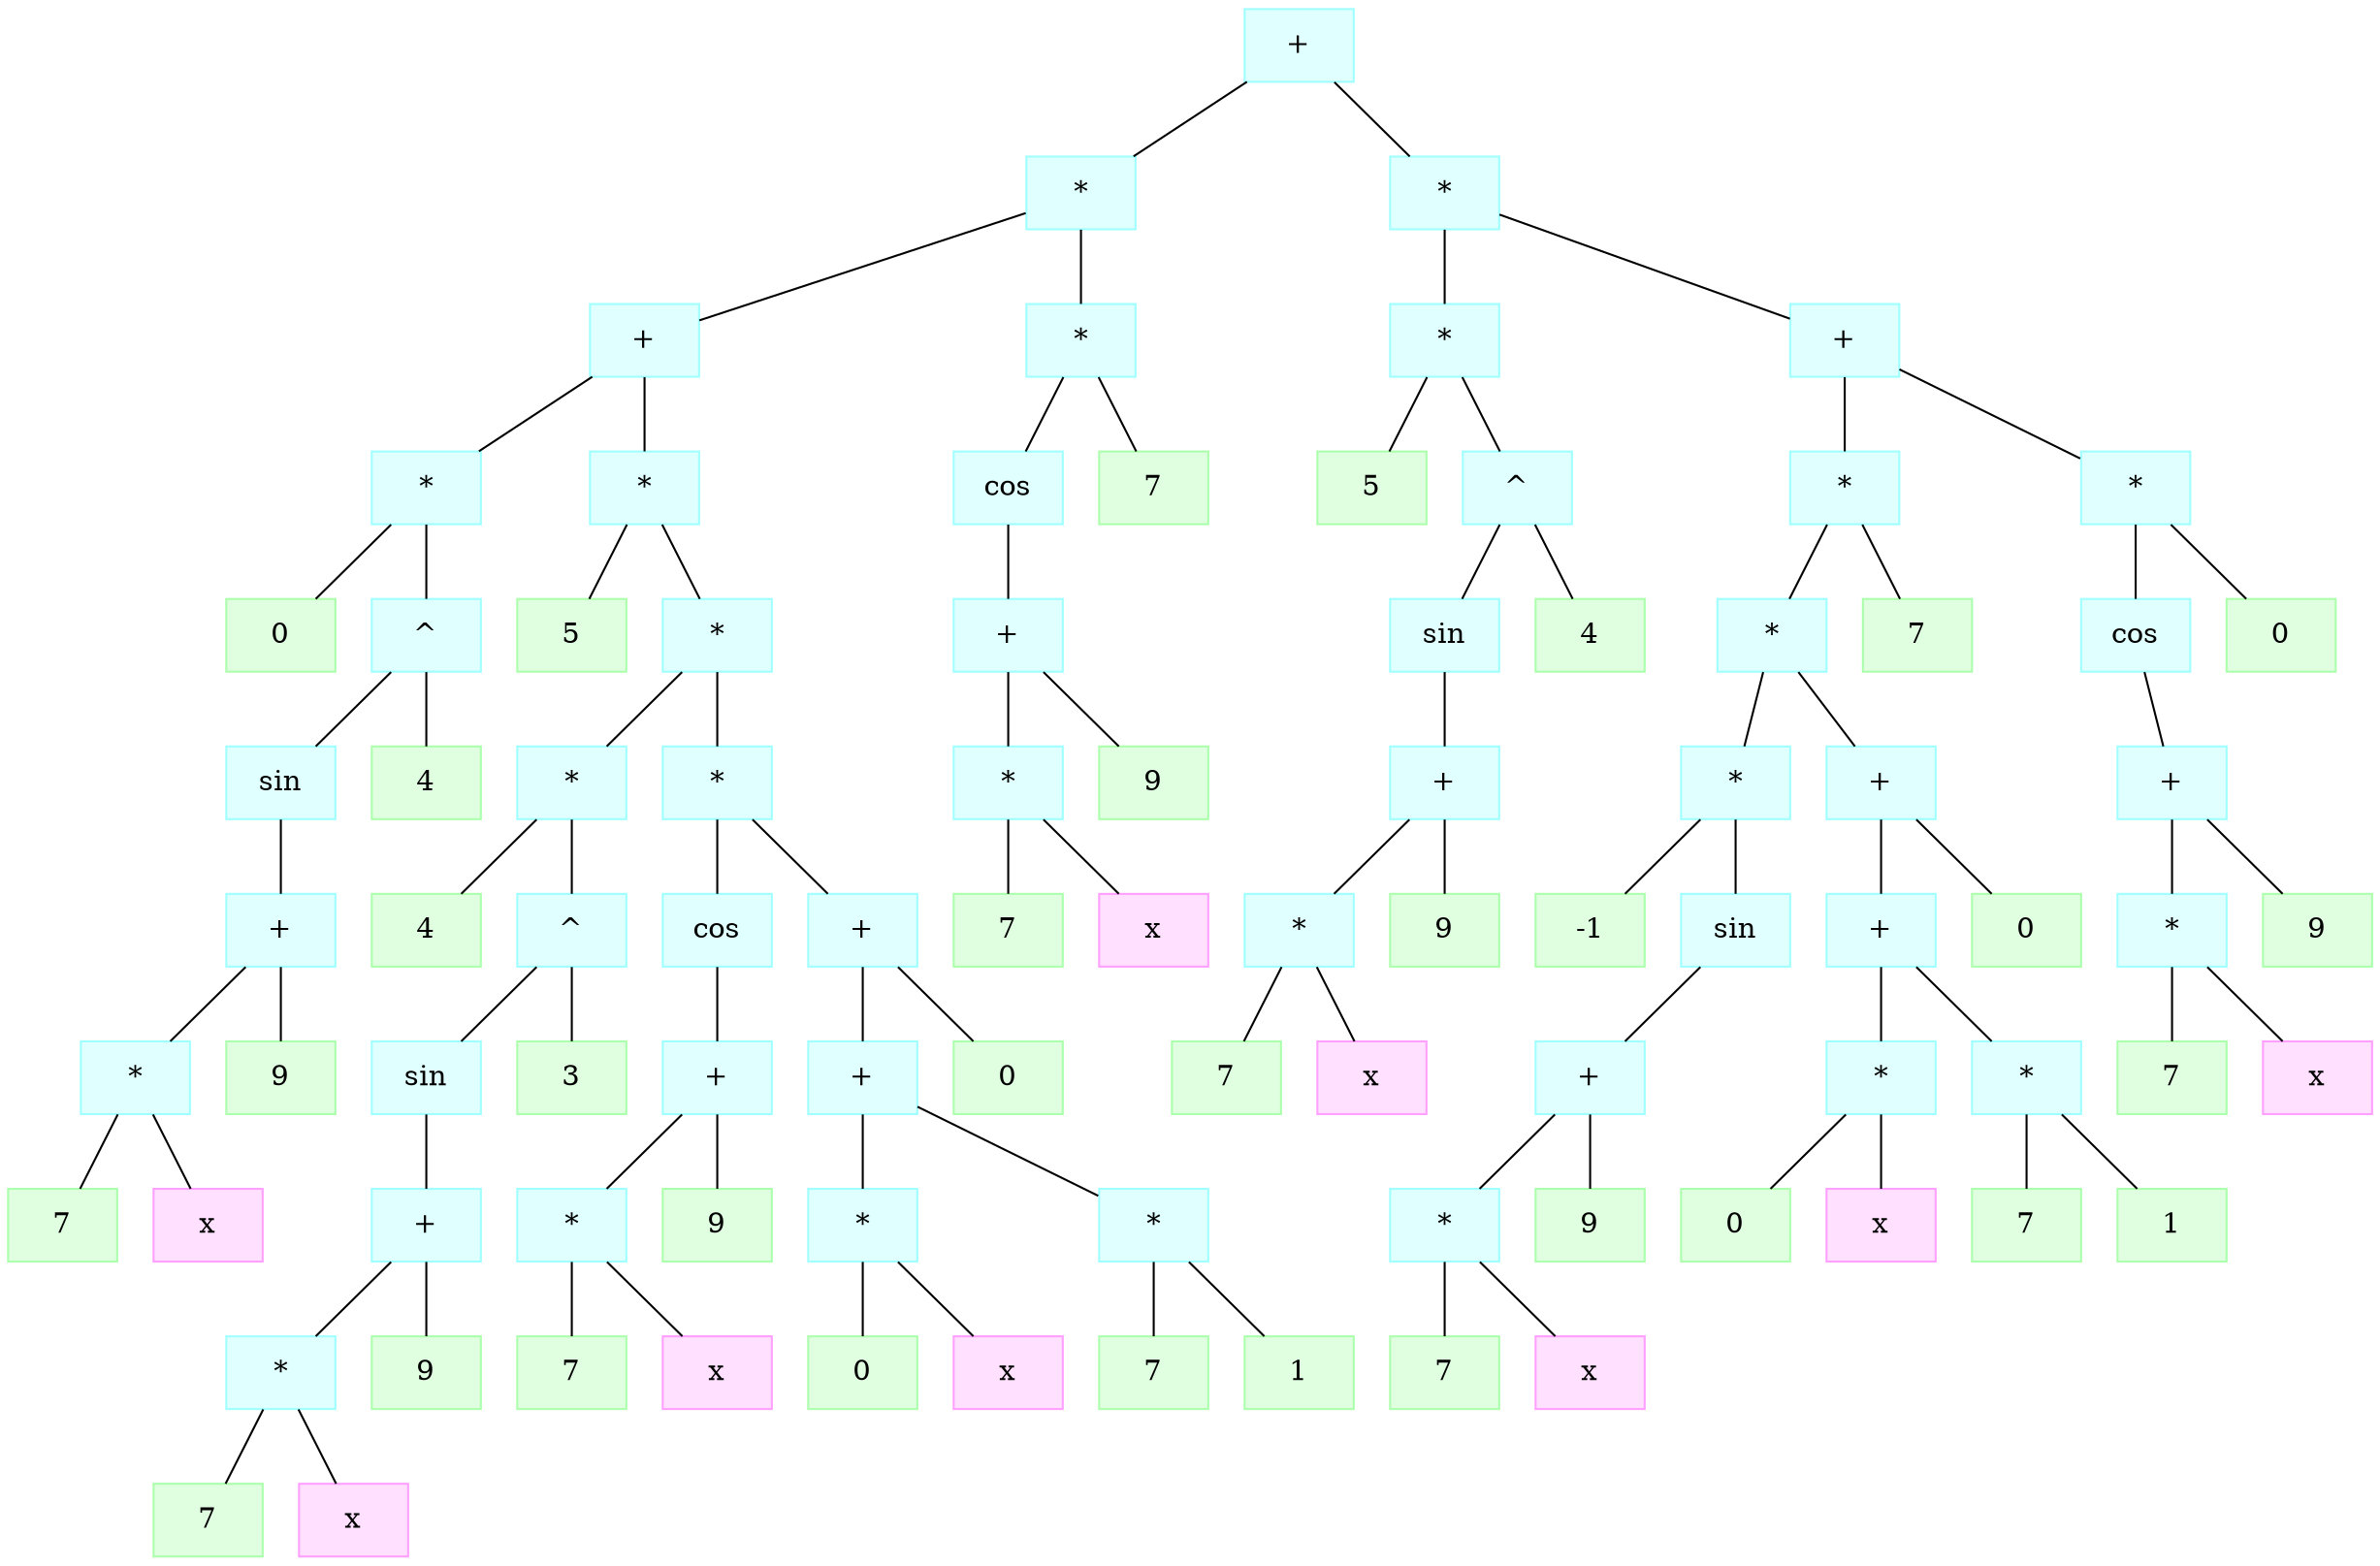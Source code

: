 digraph STL
{
rankdir = TB
graph [ splines = ortho, splines = true ]
node  [ shape = record, style = filled, fillcolor = "#E0FFFF", color = "#A0FFFF" ]
edge  [ arrowhead = none ]


f0 [ label = "+",                 fillcolor = "#E0FFFF", color = "#A0FFFF" ]
f0->f1 

f1 [ label = "*",                 fillcolor = "#E0FFFF", color = "#A0FFFF" ]
f1->f2 

f2 [ label = "+",                 fillcolor = "#E0FFFF", color = "#A0FFFF" ]
f2->f3 

f3 [ label = "*",                 fillcolor = "#E0FFFF", color = "#A0FFFF" ]
f3->f4 

f4 [ label = 0,         fillcolor = "#E0FFE0", color = "#ACFFAC" ]
f3->f6 

f6 [ label = "^",                 fillcolor = "#E0FFFF", color = "#A0FFFF" ]
f6->f7 

f7 [ label = " sin ",                 fillcolor = "#E0FFFF", color = "#A0FFFF" ]
f7->f8 

f8 [ label = "+",                 fillcolor = "#E0FFFF", color = "#A0FFFF" ]
f8->f9 

f9 [ label = "*",                 fillcolor = "#E0FFFF", color = "#A0FFFF" ]
f9->f10 

f10 [ label = 7,         fillcolor = "#E0FFE0", color = "#ACFFAC" ]
f9->f12 

f12 [ label = "x",         fillcolor = "#FFE0FF", color = "#FFA0FF" ]
f8->f15 

f15 [ label = 9,         fillcolor = "#E0FFE0", color = "#ACFFAC" ]
f6->f19 

f19 [ label = 4,         fillcolor = "#E0FFE0", color = "#ACFFAC" ]
f2->f23 

f23 [ label = "*",                 fillcolor = "#E0FFFF", color = "#A0FFFF" ]
f23->f24 

f24 [ label = 5,         fillcolor = "#E0FFE0", color = "#ACFFAC" ]
f23->f26 

f26 [ label = "*",                 fillcolor = "#E0FFFF", color = "#A0FFFF" ]
f26->f27 

f27 [ label = "*",                 fillcolor = "#E0FFFF", color = "#A0FFFF" ]
f27->f28 

f28 [ label = 4,         fillcolor = "#E0FFE0", color = "#ACFFAC" ]
f27->f30 

f30 [ label = "^",                 fillcolor = "#E0FFFF", color = "#A0FFFF" ]
f30->f31 

f31 [ label = " sin ",                 fillcolor = "#E0FFFF", color = "#A0FFFF" ]
f31->f32 

f32 [ label = "+",                 fillcolor = "#E0FFFF", color = "#A0FFFF" ]
f32->f33 

f33 [ label = "*",                 fillcolor = "#E0FFFF", color = "#A0FFFF" ]
f33->f34 

f34 [ label = 7,         fillcolor = "#E0FFE0", color = "#ACFFAC" ]
f33->f36 

f36 [ label = "x",         fillcolor = "#FFE0FF", color = "#FFA0FF" ]
f32->f39 

f39 [ label = 9,         fillcolor = "#E0FFE0", color = "#ACFFAC" ]
f30->f43 

f43 [ label = 3,         fillcolor = "#E0FFE0", color = "#ACFFAC" ]
f26->f47 

f47 [ label = "*",                 fillcolor = "#E0FFFF", color = "#A0FFFF" ]
f47->f48 

f48 [ label = " cos ",                 fillcolor = "#E0FFFF", color = "#A0FFFF" ]
f48->f49 

f49 [ label = "+",                 fillcolor = "#E0FFFF", color = "#A0FFFF" ]
f49->f50 

f50 [ label = "*",                 fillcolor = "#E0FFFF", color = "#A0FFFF" ]
f50->f51 

f51 [ label = 7,         fillcolor = "#E0FFE0", color = "#ACFFAC" ]
f50->f53 

f53 [ label = "x",         fillcolor = "#FFE0FF", color = "#FFA0FF" ]
f49->f56 

f56 [ label = 9,         fillcolor = "#E0FFE0", color = "#ACFFAC" ]
f47->f60 

f60 [ label = "+",                 fillcolor = "#E0FFFF", color = "#A0FFFF" ]
f60->f61 

f61 [ label = "+",                 fillcolor = "#E0FFFF", color = "#A0FFFF" ]
f61->f62 

f62 [ label = "*",                 fillcolor = "#E0FFFF", color = "#A0FFFF" ]
f62->f63 

f63 [ label = 0,         fillcolor = "#E0FFE0", color = "#ACFFAC" ]
f62->f65 

f65 [ label = "x",         fillcolor = "#FFE0FF", color = "#FFA0FF" ]
f61->f68 

f68 [ label = "*",                 fillcolor = "#E0FFFF", color = "#A0FFFF" ]
f68->f69 

f69 [ label = 7,         fillcolor = "#E0FFE0", color = "#ACFFAC" ]
f68->f71 

f71 [ label = 1,         fillcolor = "#E0FFE0", color = "#ACFFAC" ]
f60->f75 

f75 [ label = 0,         fillcolor = "#E0FFE0", color = "#ACFFAC" ]
f1->f82 

f82 [ label = "*",                 fillcolor = "#E0FFFF", color = "#A0FFFF" ]
f82->f83 

f83 [ label = " cos ",                 fillcolor = "#E0FFFF", color = "#A0FFFF" ]
f83->f84 

f84 [ label = "+",                 fillcolor = "#E0FFFF", color = "#A0FFFF" ]
f84->f85 

f85 [ label = "*",                 fillcolor = "#E0FFFF", color = "#A0FFFF" ]
f85->f86 

f86 [ label = 7,         fillcolor = "#E0FFE0", color = "#ACFFAC" ]
f85->f88 

f88 [ label = "x",         fillcolor = "#FFE0FF", color = "#FFA0FF" ]
f84->f91 

f91 [ label = 9,         fillcolor = "#E0FFE0", color = "#ACFFAC" ]
f82->f95 

f95 [ label = 7,         fillcolor = "#E0FFE0", color = "#ACFFAC" ]
f0->f99 

f99 [ label = "*",                 fillcolor = "#E0FFFF", color = "#A0FFFF" ]
f99->f100 

f100 [ label = "*",                 fillcolor = "#E0FFFF", color = "#A0FFFF" ]
f100->f101 

f101 [ label = 5,         fillcolor = "#E0FFE0", color = "#ACFFAC" ]
f100->f103 

f103 [ label = "^",                 fillcolor = "#E0FFFF", color = "#A0FFFF" ]
f103->f104 

f104 [ label = " sin ",                 fillcolor = "#E0FFFF", color = "#A0FFFF" ]
f104->f105 

f105 [ label = "+",                 fillcolor = "#E0FFFF", color = "#A0FFFF" ]
f105->f106 

f106 [ label = "*",                 fillcolor = "#E0FFFF", color = "#A0FFFF" ]
f106->f107 

f107 [ label = 7,         fillcolor = "#E0FFE0", color = "#ACFFAC" ]
f106->f109 

f109 [ label = "x",         fillcolor = "#FFE0FF", color = "#FFA0FF" ]
f105->f112 

f112 [ label = 9,         fillcolor = "#E0FFE0", color = "#ACFFAC" ]
f103->f116 

f116 [ label = 4,         fillcolor = "#E0FFE0", color = "#ACFFAC" ]
f99->f120 

f120 [ label = "+",                 fillcolor = "#E0FFFF", color = "#A0FFFF" ]
f120->f121 

f121 [ label = "*",                 fillcolor = "#E0FFFF", color = "#A0FFFF" ]
f121->f122 

f122 [ label = "*",                 fillcolor = "#E0FFFF", color = "#A0FFFF" ]
f122->f123 

f123 [ label = "*",                 fillcolor = "#E0FFFF", color = "#A0FFFF" ]
f123->f124 

f124 [ label = -1,         fillcolor = "#E0FFE0", color = "#ACFFAC" ]
f123->f126 

f126 [ label = " sin ",                 fillcolor = "#E0FFFF", color = "#A0FFFF" ]
f126->f127 

f127 [ label = "+",                 fillcolor = "#E0FFFF", color = "#A0FFFF" ]
f127->f128 

f128 [ label = "*",                 fillcolor = "#E0FFFF", color = "#A0FFFF" ]
f128->f129 

f129 [ label = 7,         fillcolor = "#E0FFE0", color = "#ACFFAC" ]
f128->f131 

f131 [ label = "x",         fillcolor = "#FFE0FF", color = "#FFA0FF" ]
f127->f134 

f134 [ label = 9,         fillcolor = "#E0FFE0", color = "#ACFFAC" ]
f122->f139 

f139 [ label = "+",                 fillcolor = "#E0FFFF", color = "#A0FFFF" ]
f139->f140 

f140 [ label = "+",                 fillcolor = "#E0FFFF", color = "#A0FFFF" ]
f140->f141 

f141 [ label = "*",                 fillcolor = "#E0FFFF", color = "#A0FFFF" ]
f141->f142 

f142 [ label = 0,         fillcolor = "#E0FFE0", color = "#ACFFAC" ]
f141->f144 

f144 [ label = "x",         fillcolor = "#FFE0FF", color = "#FFA0FF" ]
f140->f147 

f147 [ label = "*",                 fillcolor = "#E0FFFF", color = "#A0FFFF" ]
f147->f148 

f148 [ label = 7,         fillcolor = "#E0FFE0", color = "#ACFFAC" ]
f147->f150 

f150 [ label = 1,         fillcolor = "#E0FFE0", color = "#ACFFAC" ]
f139->f154 

f154 [ label = 0,         fillcolor = "#E0FFE0", color = "#ACFFAC" ]
f121->f158 

f158 [ label = 7,         fillcolor = "#E0FFE0", color = "#ACFFAC" ]
f120->f161 

f161 [ label = "*",                 fillcolor = "#E0FFFF", color = "#A0FFFF" ]
f161->f162 

f162 [ label = " cos ",                 fillcolor = "#E0FFFF", color = "#A0FFFF" ]
f162->f163 

f163 [ label = "+",                 fillcolor = "#E0FFFF", color = "#A0FFFF" ]
f163->f164 

f164 [ label = "*",                 fillcolor = "#E0FFFF", color = "#A0FFFF" ]
f164->f165 

f165 [ label = 7,         fillcolor = "#E0FFE0", color = "#ACFFAC" ]
f164->f167 

f167 [ label = "x",         fillcolor = "#FFE0FF", color = "#FFA0FF" ]
f163->f170 

f170 [ label = 9,         fillcolor = "#E0FFE0", color = "#ACFFAC" ]
f161->f174 

f174 [ label = 0,         fillcolor = "#E0FFE0", color = "#ACFFAC" ]

}
